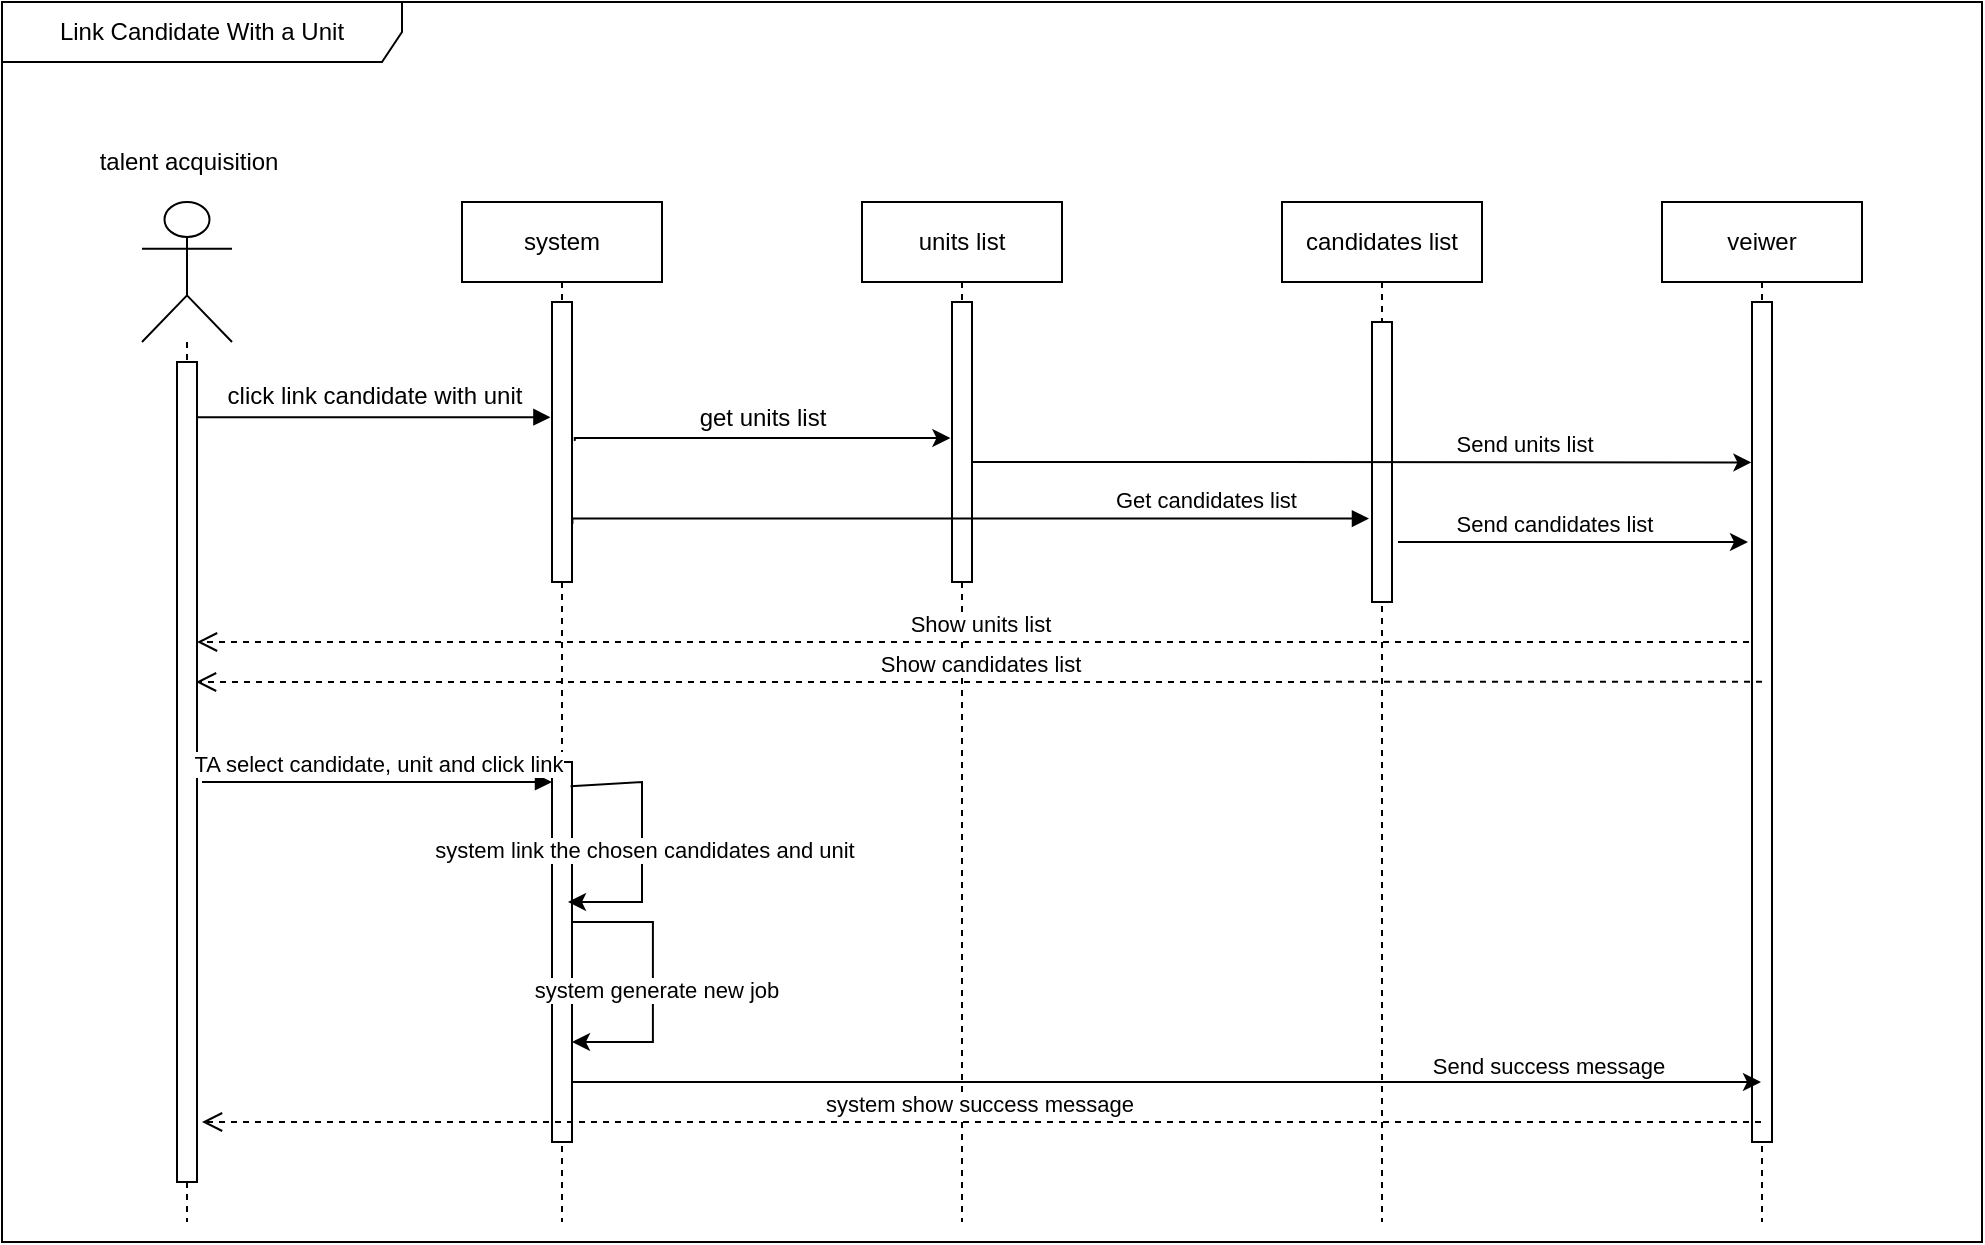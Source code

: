 <mxfile version="17.4.3" type="device"><diagram id="uEa2KhBH0eOFdy1nyrka" name="Page-1"><mxGraphModel dx="2234" dy="1819" grid="1" gridSize="10" guides="1" tooltips="1" connect="1" arrows="1" fold="1" page="1" pageScale="1" pageWidth="850" pageHeight="1100" math="0" shadow="0"><root><mxCell id="0"/><mxCell id="1" parent="0"/><mxCell id="KsSeSbwvbEtUZ55Jz8Z9-31" value="" style="html=1;verticalAlign=bottom;endArrow=block;rounded=0;entryX=0.121;entryY=0.583;entryDx=0;entryDy=0;entryPerimeter=0;" parent="1" edge="1"><mxGeometry width="80" relative="1" as="geometry"><mxPoint x="50.524" y="147.62" as="sourcePoint"/><mxPoint x="234.21" y="147.62" as="targetPoint"/></mxGeometry></mxCell><mxCell id="KsSeSbwvbEtUZ55Jz8Z9-18" value="" style="shape=umlLifeline;participant=umlActor;perimeter=lifelinePerimeter;whiteSpace=wrap;html=1;container=1;collapsible=0;recursiveResize=0;verticalAlign=top;spacingTop=36;outlineConnect=0;size=70;" parent="1" vertex="1"><mxGeometry x="30" y="40" width="45" height="510" as="geometry"/></mxCell><mxCell id="KsSeSbwvbEtUZ55Jz8Z9-26" value="" style="html=1;points=[];perimeter=orthogonalPerimeter;" parent="KsSeSbwvbEtUZ55Jz8Z9-18" vertex="1"><mxGeometry x="17.5" y="80" width="10" height="410" as="geometry"/></mxCell><mxCell id="KsSeSbwvbEtUZ55Jz8Z9-20" value="talent acquisition" style="text;html=1;align=center;verticalAlign=middle;resizable=0;points=[];autosize=1;strokeColor=none;fillColor=none;" parent="1" vertex="1"><mxGeometry x="-2.5" y="10" width="110" height="20" as="geometry"/></mxCell><mxCell id="KsSeSbwvbEtUZ55Jz8Z9-23" value="candidates list" style="shape=umlLifeline;perimeter=lifelinePerimeter;whiteSpace=wrap;html=1;container=1;collapsible=0;recursiveResize=0;outlineConnect=0;" parent="1" vertex="1"><mxGeometry x="600" y="40" width="100" height="510" as="geometry"/></mxCell><mxCell id="ONhqeE_PFkSuEAEXCnxr-3" value="" style="html=1;points=[];perimeter=orthogonalPerimeter;" vertex="1" parent="KsSeSbwvbEtUZ55Jz8Z9-23"><mxGeometry x="45" y="60" width="10" height="140" as="geometry"/></mxCell><mxCell id="KsSeSbwvbEtUZ55Jz8Z9-24" value="units list" style="shape=umlLifeline;perimeter=lifelinePerimeter;whiteSpace=wrap;html=1;container=1;collapsible=0;recursiveResize=0;outlineConnect=0;" parent="1" vertex="1"><mxGeometry x="390" y="40" width="100" height="510" as="geometry"/></mxCell><mxCell id="KsSeSbwvbEtUZ55Jz8Z9-25" value="system" style="shape=umlLifeline;perimeter=lifelinePerimeter;whiteSpace=wrap;html=1;container=1;collapsible=0;recursiveResize=0;outlineConnect=0;" parent="1" vertex="1"><mxGeometry x="190" y="40" width="100" height="510" as="geometry"/></mxCell><mxCell id="bWEyF5h6Kf8UfUXs6w6O-13" value="" style="html=1;points=[];perimeter=orthogonalPerimeter;" parent="KsSeSbwvbEtUZ55Jz8Z9-25" vertex="1"><mxGeometry x="45" y="280" width="10" height="190" as="geometry"/></mxCell><mxCell id="bWEyF5h6Kf8UfUXs6w6O-11" value="" style="endArrow=classic;html=1;rounded=0;" parent="KsSeSbwvbEtUZ55Jz8Z9-25" edge="1"><mxGeometry width="50" height="50" relative="1" as="geometry"><mxPoint x="54.998" y="360" as="sourcePoint"/><mxPoint x="54.998" y="420" as="targetPoint"/><Array as="points"><mxPoint x="95.45" y="360"/><mxPoint x="95.45" y="420"/></Array></mxGeometry></mxCell><mxCell id="bWEyF5h6Kf8UfUXs6w6O-12" value="system generate new job" style="edgeLabel;html=1;align=center;verticalAlign=middle;resizable=0;points=[];" parent="bWEyF5h6Kf8UfUXs6w6O-11" vertex="1" connectable="0"><mxGeometry x="0.054" y="1" relative="1" as="geometry"><mxPoint as="offset"/></mxGeometry></mxCell><mxCell id="bWEyF5h6Kf8UfUXs6w6O-8" value="" style="endArrow=classic;html=1;rounded=0;exitX=0.927;exitY=0.064;exitDx=0;exitDy=0;exitPerimeter=0;" parent="KsSeSbwvbEtUZ55Jz8Z9-25" source="bWEyF5h6Kf8UfUXs6w6O-13" edge="1"><mxGeometry width="50" height="50" relative="1" as="geometry"><mxPoint x="60" y="290" as="sourcePoint"/><mxPoint x="53" y="350" as="targetPoint"/><Array as="points"><mxPoint x="90" y="290"/><mxPoint x="90" y="350"/></Array></mxGeometry></mxCell><mxCell id="bWEyF5h6Kf8UfUXs6w6O-10" value="system link the chosen candidates and unit" style="edgeLabel;html=1;align=center;verticalAlign=middle;resizable=0;points=[];" parent="bWEyF5h6Kf8UfUXs6w6O-8" vertex="1" connectable="0"><mxGeometry x="0.054" y="1" relative="1" as="geometry"><mxPoint as="offset"/></mxGeometry></mxCell><mxCell id="KsSeSbwvbEtUZ55Jz8Z9-29" value="" style="html=1;points=[];perimeter=orthogonalPerimeter;" parent="KsSeSbwvbEtUZ55Jz8Z9-25" vertex="1"><mxGeometry x="45" y="50" width="10" height="140" as="geometry"/></mxCell><mxCell id="KsSeSbwvbEtUZ55Jz8Z9-32" value="click link candidate with unit" style="text;html=1;align=center;verticalAlign=middle;resizable=0;points=[];autosize=1;strokeColor=none;fillColor=none;" parent="1" vertex="1"><mxGeometry x="66" y="127" width="160" height="20" as="geometry"/></mxCell><mxCell id="KsSeSbwvbEtUZ55Jz8Z9-34" value="Show units list" style="html=1;verticalAlign=bottom;endArrow=open;dashed=1;endSize=8;rounded=0;edgeStyle=orthogonalEdgeStyle;" parent="1" source="bWEyF5h6Kf8UfUXs6w6O-1" target="KsSeSbwvbEtUZ55Jz8Z9-26" edge="1"><mxGeometry relative="1" as="geometry"><mxPoint x="642" y="268.08" as="sourcePoint"/><mxPoint x="430" y="290" as="targetPoint"/><Array as="points"><mxPoint x="520" y="260"/><mxPoint x="520" y="260"/></Array></mxGeometry></mxCell><mxCell id="KsSeSbwvbEtUZ55Jz8Z9-35" value="TA select candidate, unit and click link" style="html=1;verticalAlign=bottom;endArrow=block;rounded=0;" parent="1" target="bWEyF5h6Kf8UfUXs6w6O-13" edge="1"><mxGeometry width="80" relative="1" as="geometry"><mxPoint x="60" y="330" as="sourcePoint"/><mxPoint x="230" y="330" as="targetPoint"/></mxGeometry></mxCell><mxCell id="bWEyF5h6Kf8UfUXs6w6O-1" value="veiwer" style="shape=umlLifeline;perimeter=lifelinePerimeter;whiteSpace=wrap;html=1;container=1;collapsible=0;recursiveResize=0;outlineConnect=0;" parent="1" vertex="1"><mxGeometry x="790" y="40" width="100" height="510" as="geometry"/></mxCell><mxCell id="bWEyF5h6Kf8UfUXs6w6O-2" value="" style="html=1;points=[];perimeter=orthogonalPerimeter;" parent="bWEyF5h6Kf8UfUXs6w6O-1" vertex="1"><mxGeometry x="45" y="50" width="10" height="420" as="geometry"/></mxCell><mxCell id="bWEyF5h6Kf8UfUXs6w6O-4" value="" style="endArrow=classic;html=1;rounded=0;exitX=1.141;exitY=0.296;exitDx=0;exitDy=0;exitPerimeter=0;entryX=-0.081;entryY=0.489;entryDx=0;entryDy=0;entryPerimeter=0;edgeStyle=orthogonalEdgeStyle;" parent="1" target="ONhqeE_PFkSuEAEXCnxr-1" edge="1"><mxGeometry width="50" height="50" relative="1" as="geometry"><mxPoint x="246.41" y="159.44" as="sourcePoint"/><mxPoint x="439.5" y="159.44" as="targetPoint"/><Array as="points"><mxPoint x="246" y="158"/><mxPoint x="434" y="158"/></Array></mxGeometry></mxCell><mxCell id="bWEyF5h6Kf8UfUXs6w6O-6" value="get units list" style="text;html=1;align=center;verticalAlign=middle;resizable=0;points=[];autosize=1;strokeColor=none;fillColor=none;" parent="1" vertex="1"><mxGeometry x="300" y="138" width="80" height="20" as="geometry"/></mxCell><mxCell id="bWEyF5h6Kf8UfUXs6w6O-14" value="system show success message&amp;nbsp;" style="html=1;verticalAlign=bottom;endArrow=open;dashed=1;endSize=8;rounded=0;edgeStyle=orthogonalEdgeStyle;" parent="1" edge="1" source="bWEyF5h6Kf8UfUXs6w6O-1"><mxGeometry relative="1" as="geometry"><mxPoint x="237.75" y="490.0" as="sourcePoint"/><mxPoint x="60" y="500" as="targetPoint"/><Array as="points"><mxPoint x="60" y="500"/></Array></mxGeometry></mxCell><mxCell id="bWEyF5h6Kf8UfUXs6w6O-7" value="Show candidates list" style="html=1;verticalAlign=bottom;endArrow=open;dashed=1;endSize=8;rounded=0;exitX=0.5;exitY=0.452;exitDx=0;exitDy=0;exitPerimeter=0;" parent="1" source="bWEyF5h6Kf8UfUXs6w6O-2" edge="1"><mxGeometry relative="1" as="geometry"><mxPoint x="830" y="280" as="sourcePoint"/><mxPoint x="57" y="280" as="targetPoint"/><Array as="points"><mxPoint x="479.5" y="280"/></Array></mxGeometry></mxCell><mxCell id="ONhqeE_PFkSuEAEXCnxr-4" style="edgeStyle=orthogonalEdgeStyle;rounded=0;orthogonalLoop=1;jettySize=auto;html=1;entryX=-0.031;entryY=0.191;entryDx=0;entryDy=0;entryPerimeter=0;" edge="1" parent="1" source="ONhqeE_PFkSuEAEXCnxr-1" target="bWEyF5h6Kf8UfUXs6w6O-2"><mxGeometry relative="1" as="geometry"><Array as="points"><mxPoint x="590" y="170"/><mxPoint x="590" y="170"/></Array></mxGeometry></mxCell><mxCell id="ONhqeE_PFkSuEAEXCnxr-5" value="Send units list" style="edgeLabel;html=1;align=center;verticalAlign=middle;resizable=0;points=[];" vertex="1" connectable="0" parent="ONhqeE_PFkSuEAEXCnxr-4"><mxGeometry x="0.321" y="2" relative="1" as="geometry"><mxPoint x="18" y="-7" as="offset"/></mxGeometry></mxCell><mxCell id="ONhqeE_PFkSuEAEXCnxr-1" value="" style="html=1;points=[];perimeter=orthogonalPerimeter;" vertex="1" parent="1"><mxGeometry x="435" y="90" width="10" height="140" as="geometry"/></mxCell><mxCell id="KsSeSbwvbEtUZ55Jz8Z9-33" value="Get candidates list" style="html=1;verticalAlign=bottom;endArrow=block;rounded=0;align=left;edgeStyle=orthogonalEdgeStyle;startArrow=none;exitX=1.022;exitY=0.585;exitDx=0;exitDy=0;exitPerimeter=0;entryX=-0.151;entryY=0.495;entryDx=0;entryDy=0;entryPerimeter=0;" parent="1" edge="1"><mxGeometry x="0.359" width="80" relative="1" as="geometry"><mxPoint x="245.22" y="200.9" as="sourcePoint"/><mxPoint x="643.49" y="198.3" as="targetPoint"/><Array as="points"><mxPoint x="245" y="198"/></Array><mxPoint as="offset"/></mxGeometry></mxCell><mxCell id="ONhqeE_PFkSuEAEXCnxr-6" style="edgeStyle=orthogonalEdgeStyle;rounded=0;orthogonalLoop=1;jettySize=auto;html=1;" edge="1" parent="1"><mxGeometry relative="1" as="geometry"><mxPoint x="658" y="210.0" as="sourcePoint"/><mxPoint x="833" y="210" as="targetPoint"/><Array as="points"><mxPoint x="783" y="210"/><mxPoint x="783" y="210"/></Array></mxGeometry></mxCell><mxCell id="ONhqeE_PFkSuEAEXCnxr-7" value="Send candidates list" style="edgeLabel;html=1;align=center;verticalAlign=middle;resizable=0;points=[];" vertex="1" connectable="0" parent="ONhqeE_PFkSuEAEXCnxr-6"><mxGeometry x="0.302" y="1" relative="1" as="geometry"><mxPoint x="-36" y="-8" as="offset"/></mxGeometry></mxCell><mxCell id="ONhqeE_PFkSuEAEXCnxr-8" style="edgeStyle=orthogonalEdgeStyle;rounded=0;orthogonalLoop=1;jettySize=auto;html=1;" edge="1" parent="1" source="bWEyF5h6Kf8UfUXs6w6O-13" target="bWEyF5h6Kf8UfUXs6w6O-1"><mxGeometry relative="1" as="geometry"><Array as="points"><mxPoint x="740" y="480"/><mxPoint x="740" y="480"/></Array></mxGeometry></mxCell><mxCell id="ONhqeE_PFkSuEAEXCnxr-9" value="Send success message" style="edgeLabel;html=1;align=center;verticalAlign=middle;resizable=0;points=[];" vertex="1" connectable="0" parent="ONhqeE_PFkSuEAEXCnxr-8"><mxGeometry x="0.616" y="-4" relative="1" as="geometry"><mxPoint x="7" y="-12" as="offset"/></mxGeometry></mxCell><mxCell id="ONhqeE_PFkSuEAEXCnxr-11" value="Link Candidate With a Unit" style="shape=umlFrame;whiteSpace=wrap;html=1;labelBackgroundColor=#FFFFFF;width=200;height=30;" vertex="1" parent="1"><mxGeometry x="-40" y="-60" width="990" height="620" as="geometry"/></mxCell></root></mxGraphModel></diagram></mxfile>